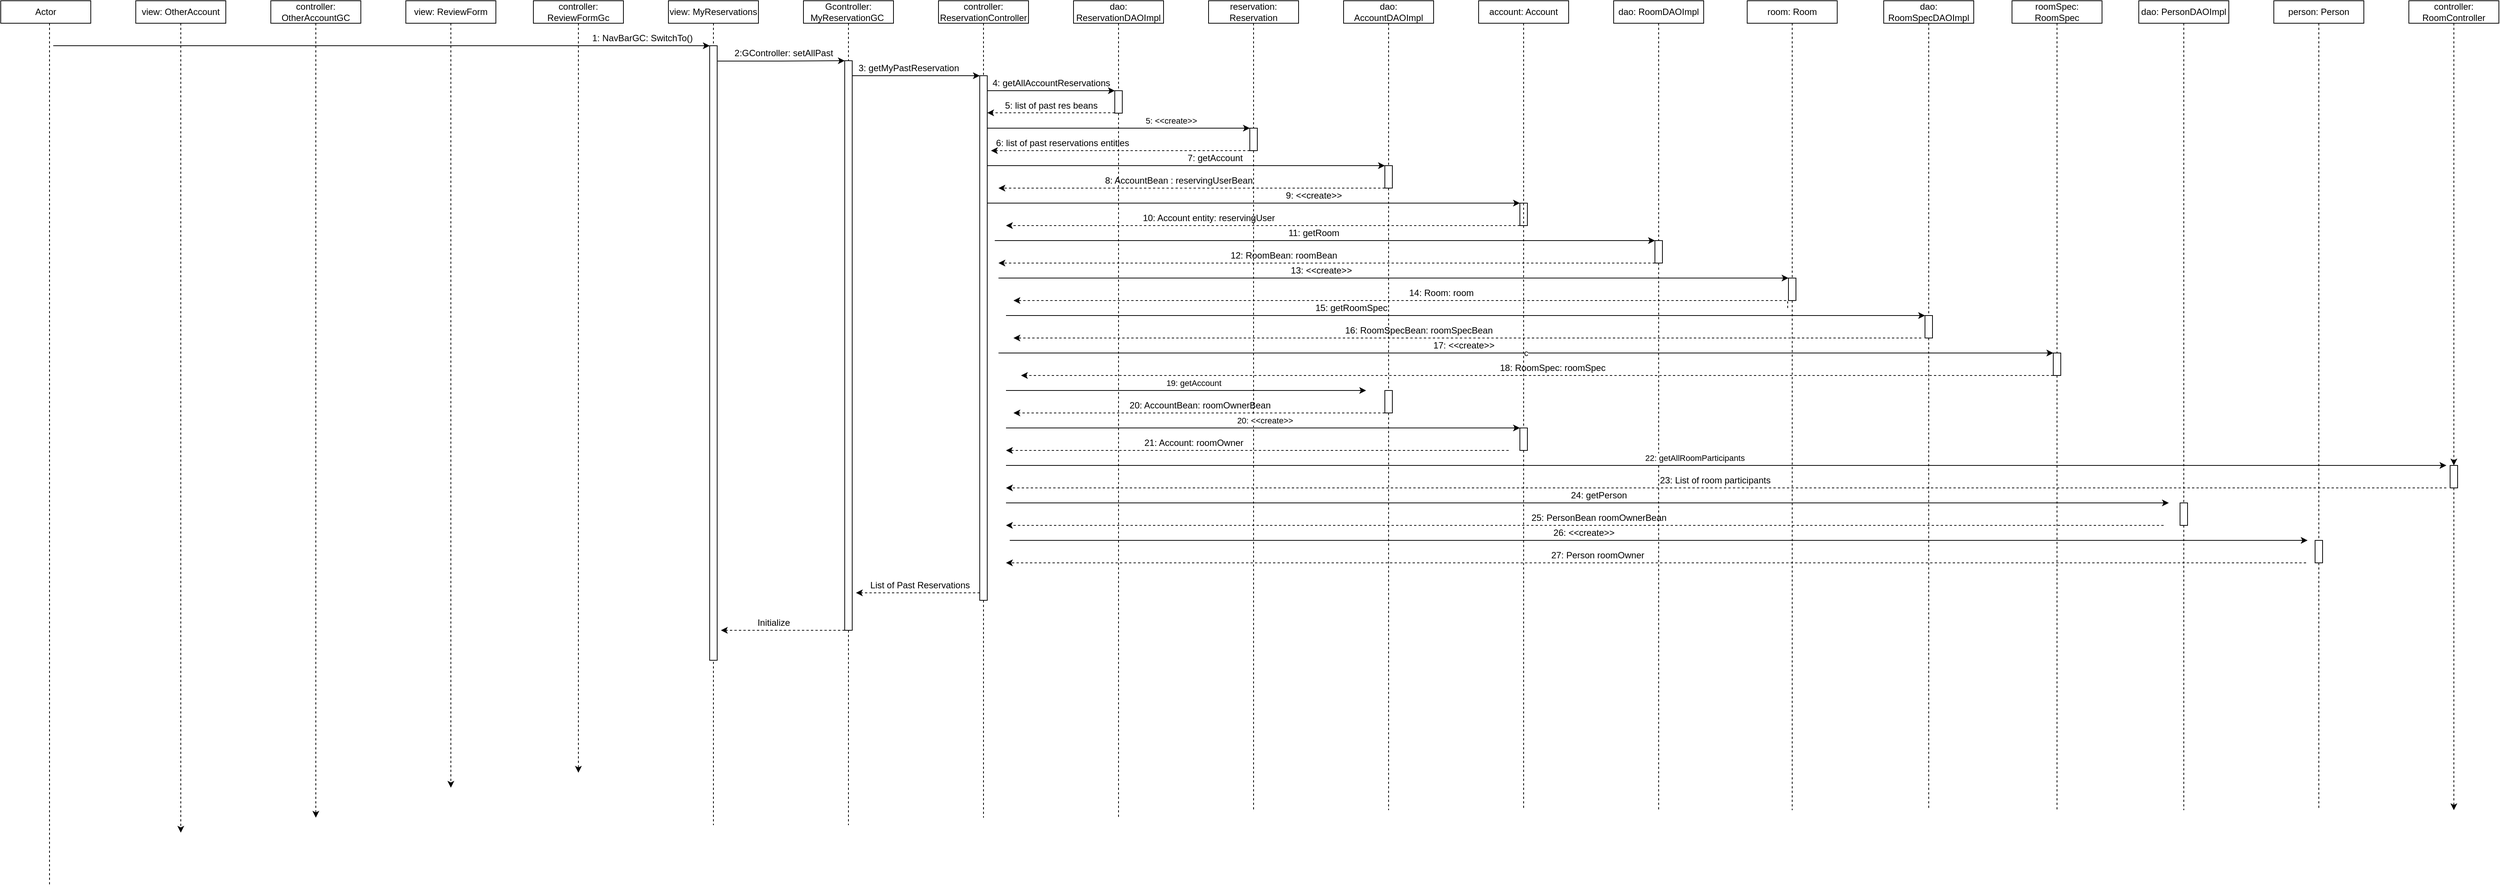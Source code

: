 <mxfile version="14.3.1" type="github">
  <diagram id="UIl6maEpT-ETIeLg9DOF" name="Page-1">
    <mxGraphModel dx="1692" dy="457" grid="1" gridSize="10" guides="1" tooltips="1" connect="1" arrows="1" fold="1" page="1" pageScale="1" pageWidth="827" pageHeight="1169" math="0" shadow="0">
      <root>
        <mxCell id="0" />
        <mxCell id="1" parent="0" />
        <mxCell id="njHftQt_05gtDWMgDomF-2" style="edgeStyle=orthogonalEdgeStyle;rounded=0;orthogonalLoop=1;jettySize=auto;html=1;endArrow=none;endFill=0;dashed=1;" parent="1" edge="1">
          <mxGeometry relative="1" as="geometry">
            <mxPoint x="-615" y="1220" as="targetPoint" />
            <Array as="points">
              <mxPoint x="-615" y="1210" />
            </Array>
            <mxPoint x="-615.0" y="70" as="sourcePoint" />
          </mxGeometry>
        </mxCell>
        <mxCell id="njHftQt_05gtDWMgDomF-16" style="edgeStyle=orthogonalEdgeStyle;rounded=0;orthogonalLoop=1;jettySize=auto;html=1;dashed=1;endArrow=none;endFill=0;" parent="1" source="njHftQt_05gtDWMgDomF-3" edge="1">
          <mxGeometry relative="1" as="geometry">
            <mxPoint x="270" y="1140" as="targetPoint" />
            <Array as="points">
              <mxPoint x="270" y="1140" />
            </Array>
          </mxGeometry>
        </mxCell>
        <mxCell id="njHftQt_05gtDWMgDomF-3" value="view: MyReservations" style="rounded=0;whiteSpace=wrap;html=1;" parent="1" vertex="1">
          <mxGeometry x="210" y="40" width="120" height="30" as="geometry" />
        </mxCell>
        <mxCell id="njHftQt_05gtDWMgDomF-17" style="edgeStyle=orthogonalEdgeStyle;rounded=0;orthogonalLoop=1;jettySize=auto;html=1;dashed=1;endArrow=none;endFill=0;" parent="1" source="njHftQt_05gtDWMgDomF-4" edge="1">
          <mxGeometry relative="1" as="geometry">
            <mxPoint x="450.0" y="1140" as="targetPoint" />
          </mxGeometry>
        </mxCell>
        <mxCell id="njHftQt_05gtDWMgDomF-4" value="Gcontroller: MyReservationGC&amp;nbsp;" style="rounded=0;whiteSpace=wrap;html=1;" parent="1" vertex="1">
          <mxGeometry x="390" y="40" width="120" height="30" as="geometry" />
        </mxCell>
        <mxCell id="njHftQt_05gtDWMgDomF-18" style="edgeStyle=orthogonalEdgeStyle;rounded=0;orthogonalLoop=1;jettySize=auto;html=1;dashed=1;endArrow=none;endFill=0;" parent="1" source="njHftQt_05gtDWMgDomF-35" edge="1">
          <mxGeometry relative="1" as="geometry">
            <mxPoint x="630.0" y="1130" as="targetPoint" />
          </mxGeometry>
        </mxCell>
        <mxCell id="njHftQt_05gtDWMgDomF-5" value="controller: ReservationController" style="rounded=0;whiteSpace=wrap;html=1;" parent="1" vertex="1">
          <mxGeometry x="570" y="40" width="120" height="30" as="geometry" />
        </mxCell>
        <mxCell id="njHftQt_05gtDWMgDomF-19" style="edgeStyle=orthogonalEdgeStyle;rounded=0;orthogonalLoop=1;jettySize=auto;html=1;dashed=1;endArrow=none;endFill=0;" parent="1" source="njHftQt_05gtDWMgDomF-39" edge="1">
          <mxGeometry relative="1" as="geometry">
            <mxPoint x="810" y="1130" as="targetPoint" />
          </mxGeometry>
        </mxCell>
        <mxCell id="njHftQt_05gtDWMgDomF-52" value="5: &amp;lt;&amp;lt;create&amp;gt;&amp;gt;" style="edgeLabel;html=1;align=center;verticalAlign=middle;resizable=0;points=[];" parent="njHftQt_05gtDWMgDomF-19" vertex="1" connectable="0">
          <mxGeometry x="-0.969" y="1" relative="1" as="geometry">
            <mxPoint x="69" y="-4.76" as="offset" />
          </mxGeometry>
        </mxCell>
        <mxCell id="njHftQt_05gtDWMgDomF-6" value="dao: ReservationDAOImpl" style="rounded=0;whiteSpace=wrap;html=1;" parent="1" vertex="1">
          <mxGeometry x="750" y="40" width="120" height="30" as="geometry" />
        </mxCell>
        <mxCell id="njHftQt_05gtDWMgDomF-21" style="edgeStyle=orthogonalEdgeStyle;rounded=0;orthogonalLoop=1;jettySize=auto;html=1;dashed=1;endArrow=none;endFill=0;" parent="1" source="njHftQt_05gtDWMgDomF-94" edge="1">
          <mxGeometry relative="1" as="geometry">
            <mxPoint x="1170" y="1120" as="targetPoint" />
          </mxGeometry>
        </mxCell>
        <mxCell id="njHftQt_05gtDWMgDomF-7" value="dao: AccountDAOImpl" style="rounded=0;whiteSpace=wrap;html=1;" parent="1" vertex="1">
          <mxGeometry x="1110" y="40" width="120" height="30" as="geometry" />
        </mxCell>
        <mxCell id="njHftQt_05gtDWMgDomF-25" style="edgeStyle=orthogonalEdgeStyle;rounded=0;orthogonalLoop=1;jettySize=auto;html=1;dashed=1;endArrow=none;endFill=0;" parent="1" source="njHftQt_05gtDWMgDomF-68" edge="1">
          <mxGeometry relative="1" as="geometry">
            <mxPoint x="1530" y="1120" as="targetPoint" />
          </mxGeometry>
        </mxCell>
        <mxCell id="njHftQt_05gtDWMgDomF-8" value="dao: RoomDAOImpl" style="rounded=0;whiteSpace=wrap;html=1;" parent="1" vertex="1">
          <mxGeometry x="1470" y="40" width="120" height="30" as="geometry" />
        </mxCell>
        <mxCell id="njHftQt_05gtDWMgDomF-27" style="edgeStyle=orthogonalEdgeStyle;rounded=0;orthogonalLoop=1;jettySize=auto;html=1;dashed=1;endArrow=none;endFill=0;" parent="1" source="njHftQt_05gtDWMgDomF-80" edge="1">
          <mxGeometry relative="1" as="geometry">
            <mxPoint x="1890" y="1120" as="targetPoint" />
          </mxGeometry>
        </mxCell>
        <mxCell id="njHftQt_05gtDWMgDomF-9" value="dao: RoomSpecDAOImpl" style="rounded=0;whiteSpace=wrap;html=1;" parent="1" vertex="1">
          <mxGeometry x="1830" y="40" width="120" height="30" as="geometry" />
        </mxCell>
        <mxCell id="njHftQt_05gtDWMgDomF-23" style="edgeStyle=orthogonalEdgeStyle;rounded=0;orthogonalLoop=1;jettySize=auto;html=1;dashed=1;endArrow=none;endFill=0;" parent="1" source="urpOkPpPgZX5_pBhRdcJ-9" edge="1">
          <mxGeometry relative="1" as="geometry">
            <mxPoint x="2230" y="1120" as="targetPoint" />
          </mxGeometry>
        </mxCell>
        <mxCell id="njHftQt_05gtDWMgDomF-10" value="dao: PersonDAOImpl" style="rounded=0;whiteSpace=wrap;html=1;" parent="1" vertex="1">
          <mxGeometry x="2170" y="40" width="120" height="30" as="geometry" />
        </mxCell>
        <mxCell id="njHftQt_05gtDWMgDomF-22" style="edgeStyle=orthogonalEdgeStyle;rounded=0;orthogonalLoop=1;jettySize=auto;html=1;dashed=1;endArrow=none;endFill=0;" parent="1" source="njHftQt_05gtDWMgDomF-101" edge="1">
          <mxGeometry relative="1" as="geometry">
            <mxPoint x="1350" y="1120" as="targetPoint" />
          </mxGeometry>
        </mxCell>
        <mxCell id="njHftQt_05gtDWMgDomF-11" value="account: Account" style="rounded=0;whiteSpace=wrap;html=1;" parent="1" vertex="1">
          <mxGeometry x="1290" y="40" width="120" height="30" as="geometry" />
        </mxCell>
        <mxCell id="njHftQt_05gtDWMgDomF-24" style="edgeStyle=orthogonalEdgeStyle;rounded=0;orthogonalLoop=1;jettySize=auto;html=1;dashed=1;endArrow=none;endFill=0;" parent="1" source="urpOkPpPgZX5_pBhRdcJ-18" edge="1">
          <mxGeometry relative="1" as="geometry">
            <mxPoint x="2410" y="1120" as="targetPoint" />
          </mxGeometry>
        </mxCell>
        <mxCell id="njHftQt_05gtDWMgDomF-12" value="person: Person" style="rounded=0;whiteSpace=wrap;html=1;" parent="1" vertex="1">
          <mxGeometry x="2350" y="40" width="120" height="30" as="geometry" />
        </mxCell>
        <mxCell id="njHftQt_05gtDWMgDomF-26" style="edgeStyle=orthogonalEdgeStyle;rounded=0;orthogonalLoop=1;jettySize=auto;html=1;dashed=1;endArrow=none;endFill=0;" parent="1" source="njHftQt_05gtDWMgDomF-72" edge="1">
          <mxGeometry relative="1" as="geometry">
            <mxPoint x="1708" y="1120" as="targetPoint" />
          </mxGeometry>
        </mxCell>
        <mxCell id="njHftQt_05gtDWMgDomF-13" value="room: Room" style="rounded=0;whiteSpace=wrap;html=1;" parent="1" vertex="1">
          <mxGeometry x="1648" y="40" width="120" height="30" as="geometry" />
        </mxCell>
        <mxCell id="njHftQt_05gtDWMgDomF-28" style="edgeStyle=orthogonalEdgeStyle;rounded=0;orthogonalLoop=1;jettySize=auto;html=1;dashed=1;endArrow=none;endFill=0;" parent="1" source="njHftQt_05gtDWMgDomF-84" edge="1">
          <mxGeometry relative="1" as="geometry">
            <mxPoint x="2061.0" y="1120" as="targetPoint" />
          </mxGeometry>
        </mxCell>
        <mxCell id="njHftQt_05gtDWMgDomF-14" value="roomSpec: RoomSpec" style="rounded=0;whiteSpace=wrap;html=1;" parent="1" vertex="1">
          <mxGeometry x="2001" y="40" width="120" height="30" as="geometry" />
        </mxCell>
        <mxCell id="njHftQt_05gtDWMgDomF-20" style="edgeStyle=orthogonalEdgeStyle;rounded=0;orthogonalLoop=1;jettySize=auto;html=1;dashed=1;endArrow=none;endFill=0;" parent="1" source="njHftQt_05gtDWMgDomF-45" edge="1">
          <mxGeometry relative="1" as="geometry">
            <mxPoint x="990" y="1121.633" as="targetPoint" />
          </mxGeometry>
        </mxCell>
        <mxCell id="njHftQt_05gtDWMgDomF-15" value="reservation: Reservation" style="rounded=0;whiteSpace=wrap;html=1;" parent="1" vertex="1">
          <mxGeometry x="930" y="40" width="120" height="30" as="geometry" />
        </mxCell>
        <mxCell id="njHftQt_05gtDWMgDomF-30" style="edgeStyle=orthogonalEdgeStyle;rounded=0;orthogonalLoop=1;jettySize=auto;html=1;endArrow=classic;endFill=1;entryX=0;entryY=1;entryDx=0;entryDy=0;" parent="1" target="njHftQt_05gtDWMgDomF-29" edge="1">
          <mxGeometry relative="1" as="geometry">
            <mxPoint x="-610" y="100" as="sourcePoint" />
            <Array as="points">
              <mxPoint x="220" y="100" />
              <mxPoint x="220" y="100" />
            </Array>
          </mxGeometry>
        </mxCell>
        <mxCell id="njHftQt_05gtDWMgDomF-29" value="" style="rounded=0;whiteSpace=wrap;html=1;direction=south;" parent="1" vertex="1">
          <mxGeometry x="265" y="100" width="10" height="820" as="geometry" />
        </mxCell>
        <mxCell id="njHftQt_05gtDWMgDomF-31" value="1: NavBarGC: SwitchTo()" style="text;html=1;align=center;verticalAlign=middle;resizable=0;points=[];autosize=1;" parent="1" vertex="1">
          <mxGeometry x="100" y="80" width="150" height="20" as="geometry" />
        </mxCell>
        <mxCell id="njHftQt_05gtDWMgDomF-32" value="" style="rounded=0;whiteSpace=wrap;html=1;direction=south;" parent="1" vertex="1">
          <mxGeometry x="445" y="120" width="10" height="760" as="geometry" />
        </mxCell>
        <mxCell id="njHftQt_05gtDWMgDomF-33" style="edgeStyle=orthogonalEdgeStyle;rounded=0;orthogonalLoop=1;jettySize=auto;html=1;endArrow=classic;endFill=1;entryX=0;entryY=1;entryDx=0;entryDy=0;exitX=0.025;exitY=-0.067;exitDx=0;exitDy=0;exitPerimeter=0;" parent="1" source="njHftQt_05gtDWMgDomF-29" target="njHftQt_05gtDWMgDomF-32" edge="1">
          <mxGeometry relative="1" as="geometry">
            <mxPoint x="440" y="120.0" as="targetPoint" />
            <mxPoint x="280" y="120" as="sourcePoint" />
            <Array as="points">
              <mxPoint x="360" y="121" />
              <mxPoint x="445" y="120" />
            </Array>
          </mxGeometry>
        </mxCell>
        <mxCell id="njHftQt_05gtDWMgDomF-34" value="2:GController: setAllPast&amp;nbsp;" style="text;html=1;align=center;verticalAlign=middle;resizable=0;points=[];autosize=1;" parent="1" vertex="1">
          <mxGeometry x="290" y="100" width="150" height="20" as="geometry" />
        </mxCell>
        <mxCell id="njHftQt_05gtDWMgDomF-44" style="edgeStyle=orthogonalEdgeStyle;rounded=0;orthogonalLoop=1;jettySize=auto;html=1;exitX=0.292;exitY=0.008;exitDx=0;exitDy=0;endArrow=classic;endFill=1;entryX=0;entryY=1;entryDx=0;entryDy=0;exitPerimeter=0;" parent="1" source="njHftQt_05gtDWMgDomF-35" target="njHftQt_05gtDWMgDomF-45" edge="1">
          <mxGeometry relative="1" as="geometry">
            <mxPoint x="980" y="200" as="targetPoint" />
            <Array as="points">
              <mxPoint x="910" y="210" />
              <mxPoint x="910" y="210" />
            </Array>
          </mxGeometry>
        </mxCell>
        <mxCell id="njHftQt_05gtDWMgDomF-56" style="edgeStyle=orthogonalEdgeStyle;rounded=0;orthogonalLoop=1;jettySize=auto;html=1;endArrow=classic;endFill=1;entryX=0;entryY=1;entryDx=0;entryDy=0;" parent="1" source="njHftQt_05gtDWMgDomF-35" target="njHftQt_05gtDWMgDomF-57" edge="1">
          <mxGeometry relative="1" as="geometry">
            <mxPoint x="1150" y="260" as="targetPoint" />
            <Array as="points">
              <mxPoint x="1040" y="260" />
              <mxPoint x="1040" y="260" />
            </Array>
          </mxGeometry>
        </mxCell>
        <mxCell id="njHftQt_05gtDWMgDomF-35" value="" style="rounded=0;whiteSpace=wrap;html=1;direction=south;" parent="1" vertex="1">
          <mxGeometry x="625" y="140" width="10" height="700" as="geometry" />
        </mxCell>
        <mxCell id="njHftQt_05gtDWMgDomF-36" style="edgeStyle=orthogonalEdgeStyle;rounded=0;orthogonalLoop=1;jettySize=auto;html=1;dashed=1;endArrow=none;endFill=0;" parent="1" source="njHftQt_05gtDWMgDomF-5" target="njHftQt_05gtDWMgDomF-35" edge="1">
          <mxGeometry relative="1" as="geometry">
            <mxPoint x="630.0" y="1130" as="targetPoint" />
            <mxPoint x="630.0" y="70" as="sourcePoint" />
          </mxGeometry>
        </mxCell>
        <mxCell id="njHftQt_05gtDWMgDomF-37" style="edgeStyle=orthogonalEdgeStyle;rounded=0;orthogonalLoop=1;jettySize=auto;html=1;endArrow=classic;endFill=1;entryX=0;entryY=1;entryDx=0;entryDy=0;exitX=0.079;exitY=-0.005;exitDx=0;exitDy=0;exitPerimeter=0;" parent="1" target="njHftQt_05gtDWMgDomF-35" edge="1">
          <mxGeometry relative="1" as="geometry">
            <mxPoint x="624.95" y="141.04" as="targetPoint" />
            <mxPoint x="455.0" y="140.0" as="sourcePoint" />
            <Array as="points">
              <mxPoint x="530" y="140" />
              <mxPoint x="530" y="140" />
            </Array>
          </mxGeometry>
        </mxCell>
        <mxCell id="njHftQt_05gtDWMgDomF-38" value="3: getMyPastReservation" style="text;html=1;align=center;verticalAlign=middle;resizable=0;points=[];autosize=1;" parent="1" vertex="1">
          <mxGeometry x="455" y="120" width="150" height="20" as="geometry" />
        </mxCell>
        <mxCell id="njHftQt_05gtDWMgDomF-39" value="" style="rounded=0;whiteSpace=wrap;html=1;direction=south;" parent="1" vertex="1">
          <mxGeometry x="805" y="160" width="10" height="30" as="geometry" />
        </mxCell>
        <mxCell id="njHftQt_05gtDWMgDomF-40" style="edgeStyle=orthogonalEdgeStyle;rounded=0;orthogonalLoop=1;jettySize=auto;html=1;dashed=1;endArrow=none;endFill=0;" parent="1" source="njHftQt_05gtDWMgDomF-6" target="njHftQt_05gtDWMgDomF-39" edge="1">
          <mxGeometry relative="1" as="geometry">
            <mxPoint x="810" y="1130" as="targetPoint" />
            <mxPoint x="810" y="70" as="sourcePoint" />
          </mxGeometry>
        </mxCell>
        <mxCell id="njHftQt_05gtDWMgDomF-41" style="edgeStyle=orthogonalEdgeStyle;rounded=0;orthogonalLoop=1;jettySize=auto;html=1;endArrow=classic;endFill=1;entryX=0;entryY=1;entryDx=0;entryDy=0;exitX=0.079;exitY=-0.005;exitDx=0;exitDy=0;exitPerimeter=0;" parent="1" edge="1">
          <mxGeometry relative="1" as="geometry">
            <mxPoint x="805" y="160.0" as="targetPoint" />
            <mxPoint x="635" y="160" as="sourcePoint" />
            <Array as="points">
              <mxPoint x="710" y="160" />
              <mxPoint x="710" y="160" />
            </Array>
          </mxGeometry>
        </mxCell>
        <mxCell id="njHftQt_05gtDWMgDomF-42" value="4: getAllAccountReservations" style="text;html=1;align=center;verticalAlign=middle;resizable=0;points=[];autosize=1;" parent="1" vertex="1">
          <mxGeometry x="635" y="140" width="170" height="20" as="geometry" />
        </mxCell>
        <mxCell id="njHftQt_05gtDWMgDomF-43" style="edgeStyle=orthogonalEdgeStyle;rounded=0;orthogonalLoop=1;jettySize=auto;html=1;endArrow=classic;endFill=1;entryX=0;entryY=1;entryDx=0;entryDy=0;exitX=0.079;exitY=-0.005;exitDx=0;exitDy=0;exitPerimeter=0;dashed=1;" parent="1" edge="1">
          <mxGeometry relative="1" as="geometry">
            <mxPoint x="635" y="189.52" as="targetPoint" />
            <mxPoint x="805" y="189.52" as="sourcePoint" />
            <Array as="points">
              <mxPoint x="710" y="189.52" />
              <mxPoint x="710" y="189.52" />
            </Array>
          </mxGeometry>
        </mxCell>
        <mxCell id="njHftQt_05gtDWMgDomF-53" style="edgeStyle=orthogonalEdgeStyle;rounded=0;orthogonalLoop=1;jettySize=auto;html=1;exitX=1;exitY=1;exitDx=0;exitDy=0;endArrow=classic;endFill=1;dashed=1;" parent="1" source="njHftQt_05gtDWMgDomF-45" edge="1">
          <mxGeometry relative="1" as="geometry">
            <mxPoint x="640" y="240" as="targetPoint" />
            <Array as="points">
              <mxPoint x="660" y="240" />
            </Array>
          </mxGeometry>
        </mxCell>
        <mxCell id="njHftQt_05gtDWMgDomF-45" value="" style="rounded=0;whiteSpace=wrap;html=1;direction=south;" parent="1" vertex="1">
          <mxGeometry x="985" y="210" width="10" height="30" as="geometry" />
        </mxCell>
        <mxCell id="njHftQt_05gtDWMgDomF-46" style="edgeStyle=orthogonalEdgeStyle;rounded=0;orthogonalLoop=1;jettySize=auto;html=1;dashed=1;endArrow=none;endFill=0;" parent="1" source="njHftQt_05gtDWMgDomF-15" target="njHftQt_05gtDWMgDomF-45" edge="1">
          <mxGeometry relative="1" as="geometry">
            <mxPoint x="990" y="1121.633" as="targetPoint" />
            <mxPoint x="990" y="70" as="sourcePoint" />
          </mxGeometry>
        </mxCell>
        <mxCell id="njHftQt_05gtDWMgDomF-47" value="5: list of past res beans" style="text;html=1;align=center;verticalAlign=middle;resizable=0;points=[];autosize=1;" parent="1" vertex="1">
          <mxGeometry x="650" y="170" width="140" height="20" as="geometry" />
        </mxCell>
        <mxCell id="njHftQt_05gtDWMgDomF-55" value="6: list of past reservations entities" style="text;html=1;align=center;verticalAlign=middle;resizable=0;points=[];autosize=1;" parent="1" vertex="1">
          <mxGeometry x="640" y="220" width="190" height="20" as="geometry" />
        </mxCell>
        <mxCell id="njHftQt_05gtDWMgDomF-60" style="edgeStyle=orthogonalEdgeStyle;rounded=0;orthogonalLoop=1;jettySize=auto;html=1;exitX=1;exitY=1;exitDx=0;exitDy=0;dashed=1;endArrow=classic;endFill=1;" parent="1" source="njHftQt_05gtDWMgDomF-57" edge="1">
          <mxGeometry relative="1" as="geometry">
            <mxPoint x="650" y="290" as="targetPoint" />
            <Array as="points">
              <mxPoint x="900" y="290" />
            </Array>
          </mxGeometry>
        </mxCell>
        <mxCell id="njHftQt_05gtDWMgDomF-57" value="" style="rounded=0;whiteSpace=wrap;html=1;direction=south;" parent="1" vertex="1">
          <mxGeometry x="1165" y="260" width="10" height="30" as="geometry" />
        </mxCell>
        <mxCell id="njHftQt_05gtDWMgDomF-58" style="edgeStyle=orthogonalEdgeStyle;rounded=0;orthogonalLoop=1;jettySize=auto;html=1;dashed=1;endArrow=none;endFill=0;" parent="1" source="njHftQt_05gtDWMgDomF-7" target="njHftQt_05gtDWMgDomF-57" edge="1">
          <mxGeometry relative="1" as="geometry">
            <mxPoint x="1170" y="1120" as="targetPoint" />
            <mxPoint x="1170" y="70" as="sourcePoint" />
          </mxGeometry>
        </mxCell>
        <mxCell id="njHftQt_05gtDWMgDomF-59" value="7: getAccount&amp;nbsp;" style="text;html=1;align=center;verticalAlign=middle;resizable=0;points=[];autosize=1;" parent="1" vertex="1">
          <mxGeometry x="895" y="240" width="90" height="20" as="geometry" />
        </mxCell>
        <mxCell id="njHftQt_05gtDWMgDomF-61" value="8: AccountBean : reservingUserBean" style="text;html=1;align=center;verticalAlign=middle;resizable=0;points=[];autosize=1;" parent="1" vertex="1">
          <mxGeometry x="785" y="270" width="210" height="20" as="geometry" />
        </mxCell>
        <mxCell id="njHftQt_05gtDWMgDomF-62" style="edgeStyle=orthogonalEdgeStyle;rounded=0;orthogonalLoop=1;jettySize=auto;html=1;endArrow=classic;endFill=1;entryX=0;entryY=1;entryDx=0;entryDy=0;" parent="1" target="njHftQt_05gtDWMgDomF-63" edge="1">
          <mxGeometry relative="1" as="geometry">
            <mxPoint x="1340" y="310" as="targetPoint" />
            <mxPoint x="635" y="310" as="sourcePoint" />
            <Array as="points">
              <mxPoint x="1170" y="310" />
              <mxPoint x="1170" y="310" />
            </Array>
          </mxGeometry>
        </mxCell>
        <mxCell id="njHftQt_05gtDWMgDomF-63" value="" style="rounded=0;whiteSpace=wrap;html=1;direction=south;" parent="1" vertex="1">
          <mxGeometry x="1345" y="310" width="10" height="30" as="geometry" />
        </mxCell>
        <mxCell id="njHftQt_05gtDWMgDomF-64" value="9: &amp;lt;&amp;lt;create&amp;gt;&amp;gt;" style="text;html=1;align=center;verticalAlign=middle;resizable=0;points=[];autosize=1;" parent="1" vertex="1">
          <mxGeometry x="1025" y="290" width="90" height="20" as="geometry" />
        </mxCell>
        <mxCell id="njHftQt_05gtDWMgDomF-65" style="edgeStyle=orthogonalEdgeStyle;rounded=0;orthogonalLoop=1;jettySize=auto;html=1;exitX=1;exitY=1;exitDx=0;exitDy=0;dashed=1;endArrow=classic;endFill=1;" parent="1" source="njHftQt_05gtDWMgDomF-63" edge="1">
          <mxGeometry relative="1" as="geometry">
            <mxPoint x="1194.78" y="330.24" as="sourcePoint" />
            <mxPoint x="660" y="340" as="targetPoint" />
            <Array as="points">
              <mxPoint x="990" y="340" />
            </Array>
          </mxGeometry>
        </mxCell>
        <mxCell id="njHftQt_05gtDWMgDomF-66" value="10: Account entity: reservingUser" style="text;html=1;align=center;verticalAlign=middle;resizable=0;points=[];autosize=1;" parent="1" vertex="1">
          <mxGeometry x="835" y="320" width="190" height="20" as="geometry" />
        </mxCell>
        <mxCell id="njHftQt_05gtDWMgDomF-67" style="edgeStyle=orthogonalEdgeStyle;rounded=0;orthogonalLoop=1;jettySize=auto;html=1;endArrow=classic;endFill=1;entryX=0;entryY=1;entryDx=0;entryDy=0;" parent="1" target="njHftQt_05gtDWMgDomF-68" edge="1">
          <mxGeometry relative="1" as="geometry">
            <mxPoint x="1520" y="360" as="targetPoint" />
            <mxPoint x="645" y="360" as="sourcePoint" />
            <Array as="points">
              <mxPoint x="1310" y="360" />
              <mxPoint x="1310" y="360" />
            </Array>
          </mxGeometry>
        </mxCell>
        <mxCell id="njHftQt_05gtDWMgDomF-68" value="" style="rounded=0;whiteSpace=wrap;html=1;direction=south;" parent="1" vertex="1">
          <mxGeometry x="1525" y="360" width="10" height="30" as="geometry" />
        </mxCell>
        <mxCell id="njHftQt_05gtDWMgDomF-69" style="edgeStyle=orthogonalEdgeStyle;rounded=0;orthogonalLoop=1;jettySize=auto;html=1;dashed=1;endArrow=none;endFill=0;" parent="1" source="njHftQt_05gtDWMgDomF-8" target="njHftQt_05gtDWMgDomF-68" edge="1">
          <mxGeometry relative="1" as="geometry">
            <mxPoint x="1530" y="1120" as="targetPoint" />
            <mxPoint x="1530" y="70" as="sourcePoint" />
          </mxGeometry>
        </mxCell>
        <mxCell id="njHftQt_05gtDWMgDomF-70" style="edgeStyle=orthogonalEdgeStyle;rounded=0;orthogonalLoop=1;jettySize=auto;html=1;exitX=1;exitY=1;exitDx=0;exitDy=0;dashed=1;endArrow=classic;endFill=1;" parent="1" source="njHftQt_05gtDWMgDomF-68" edge="1">
          <mxGeometry relative="1" as="geometry">
            <mxPoint x="1512.5" y="390" as="sourcePoint" />
            <mxPoint x="650" y="390" as="targetPoint" />
            <Array as="points">
              <mxPoint x="660" y="390" />
            </Array>
          </mxGeometry>
        </mxCell>
        <mxCell id="njHftQt_05gtDWMgDomF-71" style="edgeStyle=orthogonalEdgeStyle;rounded=0;orthogonalLoop=1;jettySize=auto;html=1;endArrow=classic;endFill=1;entryX=0;entryY=1;entryDx=0;entryDy=0;" parent="1" target="njHftQt_05gtDWMgDomF-72" edge="1">
          <mxGeometry relative="1" as="geometry">
            <mxPoint x="1680" y="420" as="targetPoint" />
            <mxPoint x="650" y="410" as="sourcePoint" />
            <Array as="points">
              <mxPoint x="670" y="410" />
            </Array>
          </mxGeometry>
        </mxCell>
        <mxCell id="njHftQt_05gtDWMgDomF-72" value="" style="rounded=0;whiteSpace=wrap;html=1;direction=south;" parent="1" vertex="1">
          <mxGeometry x="1703" y="410" width="10" height="30" as="geometry" />
        </mxCell>
        <mxCell id="njHftQt_05gtDWMgDomF-73" style="edgeStyle=orthogonalEdgeStyle;rounded=0;orthogonalLoop=1;jettySize=auto;html=1;dashed=1;endArrow=none;endFill=0;" parent="1" source="njHftQt_05gtDWMgDomF-13" target="njHftQt_05gtDWMgDomF-72" edge="1">
          <mxGeometry relative="1" as="geometry">
            <mxPoint x="1708" y="1120" as="targetPoint" />
            <mxPoint x="1708" y="70" as="sourcePoint" />
          </mxGeometry>
        </mxCell>
        <mxCell id="njHftQt_05gtDWMgDomF-74" value="11: getRoom" style="text;html=1;align=center;verticalAlign=middle;resizable=0;points=[];autosize=1;" parent="1" vertex="1">
          <mxGeometry x="1030" y="340" width="80" height="20" as="geometry" />
        </mxCell>
        <mxCell id="njHftQt_05gtDWMgDomF-75" value="12: RoomBean: roomBean" style="text;html=1;align=center;verticalAlign=middle;resizable=0;points=[];autosize=1;" parent="1" vertex="1">
          <mxGeometry x="950" y="370" width="160" height="20" as="geometry" />
        </mxCell>
        <mxCell id="njHftQt_05gtDWMgDomF-76" value="13: &amp;lt;&amp;lt;create&amp;gt;&amp;gt;" style="text;html=1;align=center;verticalAlign=middle;resizable=0;points=[];autosize=1;" parent="1" vertex="1">
          <mxGeometry x="1030" y="390" width="100" height="20" as="geometry" />
        </mxCell>
        <mxCell id="njHftQt_05gtDWMgDomF-77" style="edgeStyle=orthogonalEdgeStyle;rounded=0;orthogonalLoop=1;jettySize=auto;html=1;exitX=1;exitY=1;exitDx=0;exitDy=0;dashed=1;endArrow=classic;endFill=1;" parent="1" edge="1">
          <mxGeometry relative="1" as="geometry">
            <mxPoint x="1702" y="450" as="sourcePoint" />
            <mxPoint x="670" y="440" as="targetPoint" />
            <Array as="points">
              <mxPoint x="1702" y="440" />
            </Array>
          </mxGeometry>
        </mxCell>
        <mxCell id="njHftQt_05gtDWMgDomF-78" value="14: Room: room" style="text;html=1;align=center;verticalAlign=middle;resizable=0;points=[];autosize=1;" parent="1" vertex="1">
          <mxGeometry x="1190" y="420" width="100" height="20" as="geometry" />
        </mxCell>
        <mxCell id="njHftQt_05gtDWMgDomF-79" style="edgeStyle=orthogonalEdgeStyle;rounded=0;orthogonalLoop=1;jettySize=auto;html=1;endArrow=classic;endFill=1;entryX=0;entryY=1;entryDx=0;entryDy=0;" parent="1" target="njHftQt_05gtDWMgDomF-80" edge="1">
          <mxGeometry relative="1" as="geometry">
            <mxPoint x="1870" y="480" as="targetPoint" />
            <mxPoint x="660" y="460" as="sourcePoint" />
            <Array as="points">
              <mxPoint x="670" y="460" />
            </Array>
          </mxGeometry>
        </mxCell>
        <mxCell id="njHftQt_05gtDWMgDomF-80" value="" style="rounded=0;whiteSpace=wrap;html=1;direction=south;" parent="1" vertex="1">
          <mxGeometry x="1885" y="460" width="10" height="30" as="geometry" />
        </mxCell>
        <mxCell id="njHftQt_05gtDWMgDomF-81" style="edgeStyle=orthogonalEdgeStyle;rounded=0;orthogonalLoop=1;jettySize=auto;html=1;dashed=1;endArrow=none;endFill=0;" parent="1" source="njHftQt_05gtDWMgDomF-9" target="njHftQt_05gtDWMgDomF-80" edge="1">
          <mxGeometry relative="1" as="geometry">
            <mxPoint x="1890" y="1120" as="targetPoint" />
            <mxPoint x="1890" y="70" as="sourcePoint" />
          </mxGeometry>
        </mxCell>
        <mxCell id="njHftQt_05gtDWMgDomF-83" style="edgeStyle=orthogonalEdgeStyle;rounded=0;orthogonalLoop=1;jettySize=auto;html=1;dashed=1;endArrow=classic;endFill=1;" parent="1" edge="1">
          <mxGeometry relative="1" as="geometry">
            <mxPoint x="1880" y="490" as="sourcePoint" />
            <mxPoint x="670" y="490" as="targetPoint" />
            <Array as="points">
              <mxPoint x="790" y="490" />
            </Array>
          </mxGeometry>
        </mxCell>
        <mxCell id="njHftQt_05gtDWMgDomF-85" value="c" style="edgeStyle=orthogonalEdgeStyle;rounded=0;orthogonalLoop=1;jettySize=auto;html=1;endArrow=classic;endFill=1;entryX=0;entryY=1;entryDx=0;entryDy=0;" parent="1" target="njHftQt_05gtDWMgDomF-84" edge="1">
          <mxGeometry relative="1" as="geometry">
            <mxPoint x="1875" y="540" as="targetPoint" />
            <mxPoint x="650" y="510" as="sourcePoint" />
            <Array as="points">
              <mxPoint x="680" y="510" />
              <mxPoint x="680" y="510" />
            </Array>
          </mxGeometry>
        </mxCell>
        <mxCell id="njHftQt_05gtDWMgDomF-84" value="" style="rounded=0;whiteSpace=wrap;html=1;direction=south;" parent="1" vertex="1">
          <mxGeometry x="2056" y="510" width="10" height="30" as="geometry" />
        </mxCell>
        <mxCell id="njHftQt_05gtDWMgDomF-87" style="edgeStyle=orthogonalEdgeStyle;rounded=0;orthogonalLoop=1;jettySize=auto;html=1;dashed=1;endArrow=none;endFill=0;" parent="1" source="njHftQt_05gtDWMgDomF-14" target="njHftQt_05gtDWMgDomF-84" edge="1">
          <mxGeometry relative="1" as="geometry">
            <mxPoint x="2061.0" y="1120" as="targetPoint" />
            <mxPoint x="2061.0" y="70" as="sourcePoint" />
          </mxGeometry>
        </mxCell>
        <mxCell id="njHftQt_05gtDWMgDomF-88" style="edgeStyle=orthogonalEdgeStyle;rounded=0;orthogonalLoop=1;jettySize=auto;html=1;dashed=1;endArrow=classic;endFill=1;exitX=1;exitY=1;exitDx=0;exitDy=0;" parent="1" source="njHftQt_05gtDWMgDomF-84" edge="1">
          <mxGeometry relative="1" as="geometry">
            <mxPoint x="2037" y="540" as="sourcePoint" />
            <mxPoint x="680" y="540" as="targetPoint" />
            <Array as="points">
              <mxPoint x="1720" y="540" />
              <mxPoint x="1720" y="540" />
            </Array>
          </mxGeometry>
        </mxCell>
        <mxCell id="njHftQt_05gtDWMgDomF-89" value="15: getRoomSpec" style="text;html=1;align=center;verticalAlign=middle;resizable=0;points=[];autosize=1;" parent="1" vertex="1">
          <mxGeometry x="1065" y="440" width="110" height="20" as="geometry" />
        </mxCell>
        <mxCell id="njHftQt_05gtDWMgDomF-90" value="16: RoomSpecBean: roomSpecBean" style="text;html=1;align=center;verticalAlign=middle;resizable=0;points=[];autosize=1;" parent="1" vertex="1">
          <mxGeometry x="1105" y="470" width="210" height="20" as="geometry" />
        </mxCell>
        <mxCell id="njHftQt_05gtDWMgDomF-91" value="17: &amp;lt;&amp;lt;create&amp;gt;&amp;gt;" style="text;html=1;align=center;verticalAlign=middle;resizable=0;points=[];autosize=1;" parent="1" vertex="1">
          <mxGeometry x="1220" y="490" width="100" height="20" as="geometry" />
        </mxCell>
        <mxCell id="njHftQt_05gtDWMgDomF-92" value="18: RoomSpec: roomSpec&amp;nbsp;" style="text;html=1;align=center;verticalAlign=middle;resizable=0;points=[];autosize=1;" parent="1" vertex="1">
          <mxGeometry x="1310" y="520" width="160" height="20" as="geometry" />
        </mxCell>
        <mxCell id="njHftQt_05gtDWMgDomF-93" style="edgeStyle=orthogonalEdgeStyle;rounded=0;orthogonalLoop=1;jettySize=auto;html=1;endArrow=classic;endFill=1;" parent="1" edge="1">
          <mxGeometry relative="1" as="geometry">
            <mxPoint x="1140" y="560" as="targetPoint" />
            <mxPoint x="660" y="560" as="sourcePoint" />
            <Array as="points">
              <mxPoint x="690" y="560" />
              <mxPoint x="690" y="560" />
            </Array>
          </mxGeometry>
        </mxCell>
        <mxCell id="njHftQt_05gtDWMgDomF-96" value="19: getAccount" style="edgeLabel;html=1;align=center;verticalAlign=middle;resizable=0;points=[];" parent="njHftQt_05gtDWMgDomF-93" vertex="1" connectable="0">
          <mxGeometry x="-0.072" y="5" relative="1" as="geometry">
            <mxPoint x="27.14" y="-5.01" as="offset" />
          </mxGeometry>
        </mxCell>
        <mxCell id="njHftQt_05gtDWMgDomF-97" style="edgeStyle=orthogonalEdgeStyle;rounded=0;orthogonalLoop=1;jettySize=auto;html=1;exitX=1;exitY=1;exitDx=0;exitDy=0;dashed=1;endArrow=classic;endFill=1;" parent="1" source="njHftQt_05gtDWMgDomF-94" edge="1">
          <mxGeometry relative="1" as="geometry">
            <mxPoint x="670" y="590" as="targetPoint" />
            <Array as="points">
              <mxPoint x="819" y="590" />
            </Array>
          </mxGeometry>
        </mxCell>
        <mxCell id="njHftQt_05gtDWMgDomF-94" value="" style="rounded=0;whiteSpace=wrap;html=1;direction=south;" parent="1" vertex="1">
          <mxGeometry x="1165" y="560" width="10" height="30" as="geometry" />
        </mxCell>
        <mxCell id="njHftQt_05gtDWMgDomF-95" style="edgeStyle=orthogonalEdgeStyle;rounded=0;orthogonalLoop=1;jettySize=auto;html=1;dashed=1;endArrow=none;endFill=0;" parent="1" source="njHftQt_05gtDWMgDomF-57" target="njHftQt_05gtDWMgDomF-94" edge="1">
          <mxGeometry relative="1" as="geometry">
            <mxPoint x="1170" y="1120" as="targetPoint" />
            <mxPoint x="1170" y="290" as="sourcePoint" />
          </mxGeometry>
        </mxCell>
        <mxCell id="njHftQt_05gtDWMgDomF-98" value="20: AccountBean: roomOwnerBean&amp;nbsp;" style="text;html=1;align=center;verticalAlign=middle;resizable=0;points=[];autosize=1;" parent="1" vertex="1">
          <mxGeometry x="815" y="570" width="210" height="20" as="geometry" />
        </mxCell>
        <mxCell id="njHftQt_05gtDWMgDomF-99" style="edgeStyle=orthogonalEdgeStyle;rounded=0;orthogonalLoop=1;jettySize=auto;html=1;endArrow=classic;endFill=1;entryX=0;entryY=1;entryDx=0;entryDy=0;" parent="1" target="njHftQt_05gtDWMgDomF-101" edge="1">
          <mxGeometry relative="1" as="geometry">
            <mxPoint x="1140" y="610" as="targetPoint" />
            <mxPoint x="660" y="610" as="sourcePoint" />
            <Array as="points">
              <mxPoint x="1170" y="610" />
              <mxPoint x="1170" y="610" />
            </Array>
          </mxGeometry>
        </mxCell>
        <mxCell id="njHftQt_05gtDWMgDomF-100" value="20: &amp;lt;&amp;lt;create&amp;gt;&amp;gt;" style="edgeLabel;html=1;align=center;verticalAlign=middle;resizable=0;points=[];" parent="njHftQt_05gtDWMgDomF-99" vertex="1" connectable="0">
          <mxGeometry x="-0.072" y="5" relative="1" as="geometry">
            <mxPoint x="27.14" y="-5.01" as="offset" />
          </mxGeometry>
        </mxCell>
        <mxCell id="njHftQt_05gtDWMgDomF-101" value="" style="rounded=0;whiteSpace=wrap;html=1;direction=south;" parent="1" vertex="1">
          <mxGeometry x="1345" y="610" width="10" height="30" as="geometry" />
        </mxCell>
        <mxCell id="njHftQt_05gtDWMgDomF-102" style="edgeStyle=orthogonalEdgeStyle;rounded=0;orthogonalLoop=1;jettySize=auto;html=1;dashed=1;endArrow=none;endFill=0;" parent="1" source="njHftQt_05gtDWMgDomF-11" target="njHftQt_05gtDWMgDomF-101" edge="1">
          <mxGeometry relative="1" as="geometry">
            <mxPoint x="1350" y="1120" as="targetPoint" />
            <mxPoint x="1350" y="70" as="sourcePoint" />
          </mxGeometry>
        </mxCell>
        <mxCell id="njHftQt_05gtDWMgDomF-103" style="edgeStyle=orthogonalEdgeStyle;rounded=0;orthogonalLoop=1;jettySize=auto;html=1;exitX=1;exitY=1;exitDx=0;exitDy=0;dashed=1;endArrow=classic;endFill=1;" parent="1" edge="1">
          <mxGeometry relative="1" as="geometry">
            <mxPoint x="660" y="640" as="targetPoint" />
            <mxPoint x="1330" y="640" as="sourcePoint" />
            <Array as="points">
              <mxPoint x="984" y="640" />
            </Array>
          </mxGeometry>
        </mxCell>
        <mxCell id="njHftQt_05gtDWMgDomF-104" value="21: Account: roomOwner" style="text;html=1;align=center;verticalAlign=middle;resizable=0;points=[];autosize=1;" parent="1" vertex="1">
          <mxGeometry x="835" y="620" width="150" height="20" as="geometry" />
        </mxCell>
        <mxCell id="urpOkPpPgZX5_pBhRdcJ-2" style="edgeStyle=orthogonalEdgeStyle;rounded=0;orthogonalLoop=1;jettySize=auto;html=1;dashed=1;" edge="1" parent="1" source="urpOkPpPgZX5_pBhRdcJ-6">
          <mxGeometry relative="1" as="geometry">
            <mxPoint x="2590" y="1120" as="targetPoint" />
          </mxGeometry>
        </mxCell>
        <mxCell id="urpOkPpPgZX5_pBhRdcJ-1" value="controller: RoomController" style="rounded=0;whiteSpace=wrap;html=1;" vertex="1" parent="1">
          <mxGeometry x="2530" y="40" width="120" height="30" as="geometry" />
        </mxCell>
        <mxCell id="urpOkPpPgZX5_pBhRdcJ-3" style="edgeStyle=orthogonalEdgeStyle;rounded=0;orthogonalLoop=1;jettySize=auto;html=1;endArrow=classic;endFill=1;" edge="1" parent="1">
          <mxGeometry relative="1" as="geometry">
            <mxPoint x="2580" y="660" as="targetPoint" />
            <mxPoint x="660" y="660" as="sourcePoint" />
            <Array as="points">
              <mxPoint x="1170" y="660" />
              <mxPoint x="1170" y="660" />
            </Array>
          </mxGeometry>
        </mxCell>
        <mxCell id="urpOkPpPgZX5_pBhRdcJ-4" value="22: getAllRoomParticipants" style="edgeLabel;html=1;align=center;verticalAlign=middle;resizable=0;points=[];" vertex="1" connectable="0" parent="urpOkPpPgZX5_pBhRdcJ-3">
          <mxGeometry x="-0.072" y="5" relative="1" as="geometry">
            <mxPoint x="27.14" y="-5.01" as="offset" />
          </mxGeometry>
        </mxCell>
        <mxCell id="urpOkPpPgZX5_pBhRdcJ-5" style="edgeStyle=orthogonalEdgeStyle;rounded=0;orthogonalLoop=1;jettySize=auto;html=1;dashed=1;endArrow=classic;endFill=1;" edge="1" parent="1">
          <mxGeometry relative="1" as="geometry">
            <mxPoint x="2580" y="690" as="sourcePoint" />
            <mxPoint x="660" y="690" as="targetPoint" />
            <Array as="points">
              <mxPoint x="2050" y="690" />
              <mxPoint x="2050" y="690" />
            </Array>
          </mxGeometry>
        </mxCell>
        <mxCell id="urpOkPpPgZX5_pBhRdcJ-6" value="" style="rounded=0;whiteSpace=wrap;html=1;direction=south;" vertex="1" parent="1">
          <mxGeometry x="2585" y="660" width="10" height="30" as="geometry" />
        </mxCell>
        <mxCell id="urpOkPpPgZX5_pBhRdcJ-7" style="edgeStyle=orthogonalEdgeStyle;rounded=0;orthogonalLoop=1;jettySize=auto;html=1;dashed=1;" edge="1" parent="1" source="urpOkPpPgZX5_pBhRdcJ-1" target="urpOkPpPgZX5_pBhRdcJ-6">
          <mxGeometry relative="1" as="geometry">
            <mxPoint x="2590" y="1120" as="targetPoint" />
            <mxPoint x="2590" y="70" as="sourcePoint" />
          </mxGeometry>
        </mxCell>
        <mxCell id="urpOkPpPgZX5_pBhRdcJ-8" style="edgeStyle=orthogonalEdgeStyle;rounded=0;orthogonalLoop=1;jettySize=auto;html=1;endArrow=classic;endFill=1;" edge="1" parent="1">
          <mxGeometry relative="1" as="geometry">
            <mxPoint x="2210" y="710" as="targetPoint" />
            <mxPoint x="660" y="710" as="sourcePoint" />
            <Array as="points">
              <mxPoint x="747.5" y="710" />
            </Array>
          </mxGeometry>
        </mxCell>
        <mxCell id="urpOkPpPgZX5_pBhRdcJ-9" value="" style="rounded=0;whiteSpace=wrap;html=1;direction=south;" vertex="1" parent="1">
          <mxGeometry x="2225" y="710" width="10" height="30" as="geometry" />
        </mxCell>
        <mxCell id="urpOkPpPgZX5_pBhRdcJ-10" style="edgeStyle=orthogonalEdgeStyle;rounded=0;orthogonalLoop=1;jettySize=auto;html=1;dashed=1;endArrow=none;endFill=0;" edge="1" parent="1" source="njHftQt_05gtDWMgDomF-10" target="urpOkPpPgZX5_pBhRdcJ-9">
          <mxGeometry relative="1" as="geometry">
            <mxPoint x="2230" y="1120" as="targetPoint" />
            <mxPoint x="2230" y="70.0" as="sourcePoint" />
          </mxGeometry>
        </mxCell>
        <mxCell id="urpOkPpPgZX5_pBhRdcJ-11" style="edgeStyle=orthogonalEdgeStyle;rounded=0;orthogonalLoop=1;jettySize=auto;html=1;dashed=1;endArrow=classic;endFill=1;exitX=1;exitY=1;exitDx=0;exitDy=0;" edge="1" parent="1">
          <mxGeometry relative="1" as="geometry">
            <mxPoint x="2203" y="740" as="sourcePoint" />
            <mxPoint x="660" y="740" as="targetPoint" />
            <Array as="points">
              <mxPoint x="1867" y="740" />
              <mxPoint x="1867" y="740" />
            </Array>
          </mxGeometry>
        </mxCell>
        <mxCell id="urpOkPpPgZX5_pBhRdcJ-13" value="23: List of room participants" style="text;html=1;align=center;verticalAlign=middle;resizable=0;points=[];autosize=1;" vertex="1" parent="1">
          <mxGeometry x="1525" y="670" width="160" height="20" as="geometry" />
        </mxCell>
        <mxCell id="urpOkPpPgZX5_pBhRdcJ-14" value="24: getPerson" style="text;html=1;align=center;verticalAlign=middle;resizable=0;points=[];autosize=1;" vertex="1" parent="1">
          <mxGeometry x="1405" y="690" width="90" height="20" as="geometry" />
        </mxCell>
        <mxCell id="urpOkPpPgZX5_pBhRdcJ-15" value="25: PersonBean roomOwnerBean" style="text;html=1;align=center;verticalAlign=middle;resizable=0;points=[];autosize=1;" vertex="1" parent="1">
          <mxGeometry x="1350" y="720" width="200" height="20" as="geometry" />
        </mxCell>
        <mxCell id="urpOkPpPgZX5_pBhRdcJ-16" style="edgeStyle=orthogonalEdgeStyle;rounded=0;orthogonalLoop=1;jettySize=auto;html=1;endArrow=classic;endFill=1;" edge="1" parent="1">
          <mxGeometry relative="1" as="geometry">
            <mxPoint x="2395" y="760" as="targetPoint" />
            <mxPoint x="665" y="760" as="sourcePoint" />
            <Array as="points">
              <mxPoint x="752.5" y="760" />
            </Array>
          </mxGeometry>
        </mxCell>
        <mxCell id="urpOkPpPgZX5_pBhRdcJ-17" style="edgeStyle=orthogonalEdgeStyle;rounded=0;orthogonalLoop=1;jettySize=auto;html=1;dashed=1;endArrow=classic;endFill=1;exitX=1;exitY=1;exitDx=0;exitDy=0;" edge="1" parent="1">
          <mxGeometry relative="1" as="geometry">
            <mxPoint x="2393.0" y="790" as="sourcePoint" />
            <mxPoint x="660" y="790" as="targetPoint" />
            <Array as="points">
              <mxPoint x="2057" y="790" />
              <mxPoint x="2057" y="790" />
            </Array>
          </mxGeometry>
        </mxCell>
        <mxCell id="urpOkPpPgZX5_pBhRdcJ-18" value="" style="rounded=0;whiteSpace=wrap;html=1;direction=south;" vertex="1" parent="1">
          <mxGeometry x="2405" y="760" width="10" height="30" as="geometry" />
        </mxCell>
        <mxCell id="urpOkPpPgZX5_pBhRdcJ-23" style="edgeStyle=orthogonalEdgeStyle;rounded=0;orthogonalLoop=1;jettySize=auto;html=1;dashed=1;endArrow=none;endFill=0;" edge="1" parent="1" source="njHftQt_05gtDWMgDomF-12" target="urpOkPpPgZX5_pBhRdcJ-18">
          <mxGeometry relative="1" as="geometry">
            <mxPoint x="2410" y="1120" as="targetPoint" />
            <mxPoint x="2410" y="70" as="sourcePoint" />
          </mxGeometry>
        </mxCell>
        <mxCell id="urpOkPpPgZX5_pBhRdcJ-24" value="&lt;span style=&quot;background-color: rgb(255 , 255 , 255)&quot;&gt;&lt;font style=&quot;font-size: 12px&quot;&gt;26: &amp;lt;&amp;lt;create&amp;gt;&amp;gt;&lt;/font&gt;&lt;/span&gt;" style="text;html=1;align=center;verticalAlign=middle;resizable=0;points=[];autosize=1;" vertex="1" parent="1">
          <mxGeometry x="1380" y="740" width="100" height="20" as="geometry" />
        </mxCell>
        <mxCell id="urpOkPpPgZX5_pBhRdcJ-25" value="27: Person roomOwner&amp;nbsp;" style="text;html=1;align=center;verticalAlign=middle;resizable=0;points=[];autosize=1;" vertex="1" parent="1">
          <mxGeometry x="1380" y="770" width="140" height="20" as="geometry" />
        </mxCell>
        <mxCell id="urpOkPpPgZX5_pBhRdcJ-26" style="edgeStyle=orthogonalEdgeStyle;rounded=0;orthogonalLoop=1;jettySize=auto;html=1;endArrow=classic;endFill=1;exitX=0.079;exitY=-0.005;exitDx=0;exitDy=0;exitPerimeter=0;dashed=1;" edge="1" parent="1">
          <mxGeometry relative="1" as="geometry">
            <mxPoint x="460" y="830" as="targetPoint" />
            <mxPoint x="625" y="830.0" as="sourcePoint" />
            <Array as="points">
              <mxPoint x="530" y="830" />
              <mxPoint x="530" y="830" />
            </Array>
          </mxGeometry>
        </mxCell>
        <mxCell id="urpOkPpPgZX5_pBhRdcJ-27" value="List of Past Reservations" style="text;html=1;align=center;verticalAlign=middle;resizable=0;points=[];autosize=1;" vertex="1" parent="1">
          <mxGeometry x="470" y="810" width="150" height="20" as="geometry" />
        </mxCell>
        <mxCell id="urpOkPpPgZX5_pBhRdcJ-28" style="edgeStyle=orthogonalEdgeStyle;rounded=0;orthogonalLoop=1;jettySize=auto;html=1;endArrow=classic;endFill=1;exitX=0.079;exitY=-0.005;exitDx=0;exitDy=0;exitPerimeter=0;dashed=1;" edge="1" parent="1">
          <mxGeometry relative="1" as="geometry">
            <mxPoint x="280" y="880.0" as="targetPoint" />
            <mxPoint x="445" y="880.0" as="sourcePoint" />
            <Array as="points">
              <mxPoint x="350" y="880" />
              <mxPoint x="350" y="880" />
            </Array>
          </mxGeometry>
        </mxCell>
        <mxCell id="urpOkPpPgZX5_pBhRdcJ-29" value="Initialize" style="text;html=1;align=center;verticalAlign=middle;resizable=0;points=[];autosize=1;" vertex="1" parent="1">
          <mxGeometry x="320" y="860" width="60" height="20" as="geometry" />
        </mxCell>
        <mxCell id="urpOkPpPgZX5_pBhRdcJ-36" style="edgeStyle=orthogonalEdgeStyle;rounded=0;orthogonalLoop=1;jettySize=auto;html=1;dashed=1;" edge="1" parent="1" source="urpOkPpPgZX5_pBhRdcJ-31">
          <mxGeometry relative="1" as="geometry">
            <mxPoint x="90" y="1070" as="targetPoint" />
          </mxGeometry>
        </mxCell>
        <mxCell id="urpOkPpPgZX5_pBhRdcJ-31" value="controller:&lt;br&gt;ReviewFormGc" style="rounded=0;whiteSpace=wrap;html=1;" vertex="1" parent="1">
          <mxGeometry x="30" y="40" width="120" height="30" as="geometry" />
        </mxCell>
        <mxCell id="urpOkPpPgZX5_pBhRdcJ-43" style="edgeStyle=orthogonalEdgeStyle;rounded=0;orthogonalLoop=1;jettySize=auto;html=1;dashed=1;" edge="1" parent="1" source="urpOkPpPgZX5_pBhRdcJ-39">
          <mxGeometry relative="1" as="geometry">
            <mxPoint x="-80" y="1090" as="targetPoint" />
          </mxGeometry>
        </mxCell>
        <mxCell id="urpOkPpPgZX5_pBhRdcJ-39" value="view: ReviewForm" style="rounded=0;whiteSpace=wrap;html=1;" vertex="1" parent="1">
          <mxGeometry x="-140" y="40" width="120" height="30" as="geometry" />
        </mxCell>
        <mxCell id="urpOkPpPgZX5_pBhRdcJ-44" style="edgeStyle=orthogonalEdgeStyle;rounded=0;orthogonalLoop=1;jettySize=auto;html=1;dashed=1;" edge="1" parent="1" source="urpOkPpPgZX5_pBhRdcJ-40">
          <mxGeometry relative="1" as="geometry">
            <mxPoint x="-260" y="1130" as="targetPoint" />
          </mxGeometry>
        </mxCell>
        <mxCell id="urpOkPpPgZX5_pBhRdcJ-40" value="controller:&lt;br&gt;OtherAccountGC" style="rounded=0;whiteSpace=wrap;html=1;" vertex="1" parent="1">
          <mxGeometry x="-320" y="40" width="120" height="30" as="geometry" />
        </mxCell>
        <mxCell id="urpOkPpPgZX5_pBhRdcJ-45" style="edgeStyle=orthogonalEdgeStyle;rounded=0;orthogonalLoop=1;jettySize=auto;html=1;dashed=1;" edge="1" parent="1" source="urpOkPpPgZX5_pBhRdcJ-41">
          <mxGeometry relative="1" as="geometry">
            <mxPoint x="-440" y="1150" as="targetPoint" />
          </mxGeometry>
        </mxCell>
        <mxCell id="urpOkPpPgZX5_pBhRdcJ-41" value="view: OtherAccount" style="rounded=0;whiteSpace=wrap;html=1;" vertex="1" parent="1">
          <mxGeometry x="-500" y="40" width="120" height="30" as="geometry" />
        </mxCell>
        <mxCell id="urpOkPpPgZX5_pBhRdcJ-42" value="Actor" style="rounded=0;whiteSpace=wrap;html=1;" vertex="1" parent="1">
          <mxGeometry x="-680" y="40" width="120" height="30" as="geometry" />
        </mxCell>
      </root>
    </mxGraphModel>
  </diagram>
</mxfile>
